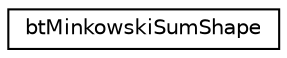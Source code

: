 digraph G
{
  edge [fontname="Helvetica",fontsize="10",labelfontname="Helvetica",labelfontsize="10"];
  node [fontname="Helvetica",fontsize="10",shape=record];
  rankdir="LR";
  Node1 [label="btMinkowskiSumShape",height=0.2,width=0.4,color="black", fillcolor="white", style="filled",URL="$classbtMinkowskiSumShape.html",tooltip="btMinkowskiSumShape represents implicit (getSupportingVertex) based minkowski sum of two convex impli..."];
}
